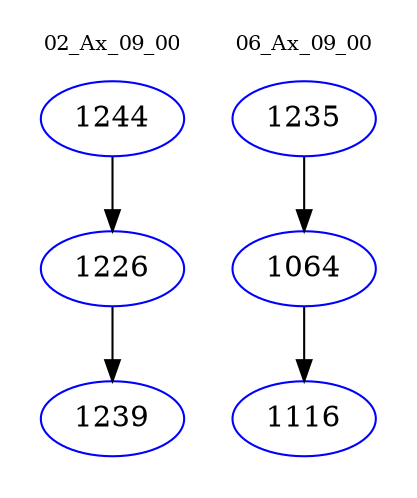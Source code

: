 digraph{
subgraph cluster_0 {
color = white
label = "02_Ax_09_00";
fontsize=10;
T0_1244 [label="1244", color="blue"]
T0_1244 -> T0_1226 [color="black"]
T0_1226 [label="1226", color="blue"]
T0_1226 -> T0_1239 [color="black"]
T0_1239 [label="1239", color="blue"]
}
subgraph cluster_1 {
color = white
label = "06_Ax_09_00";
fontsize=10;
T1_1235 [label="1235", color="blue"]
T1_1235 -> T1_1064 [color="black"]
T1_1064 [label="1064", color="blue"]
T1_1064 -> T1_1116 [color="black"]
T1_1116 [label="1116", color="blue"]
}
}
